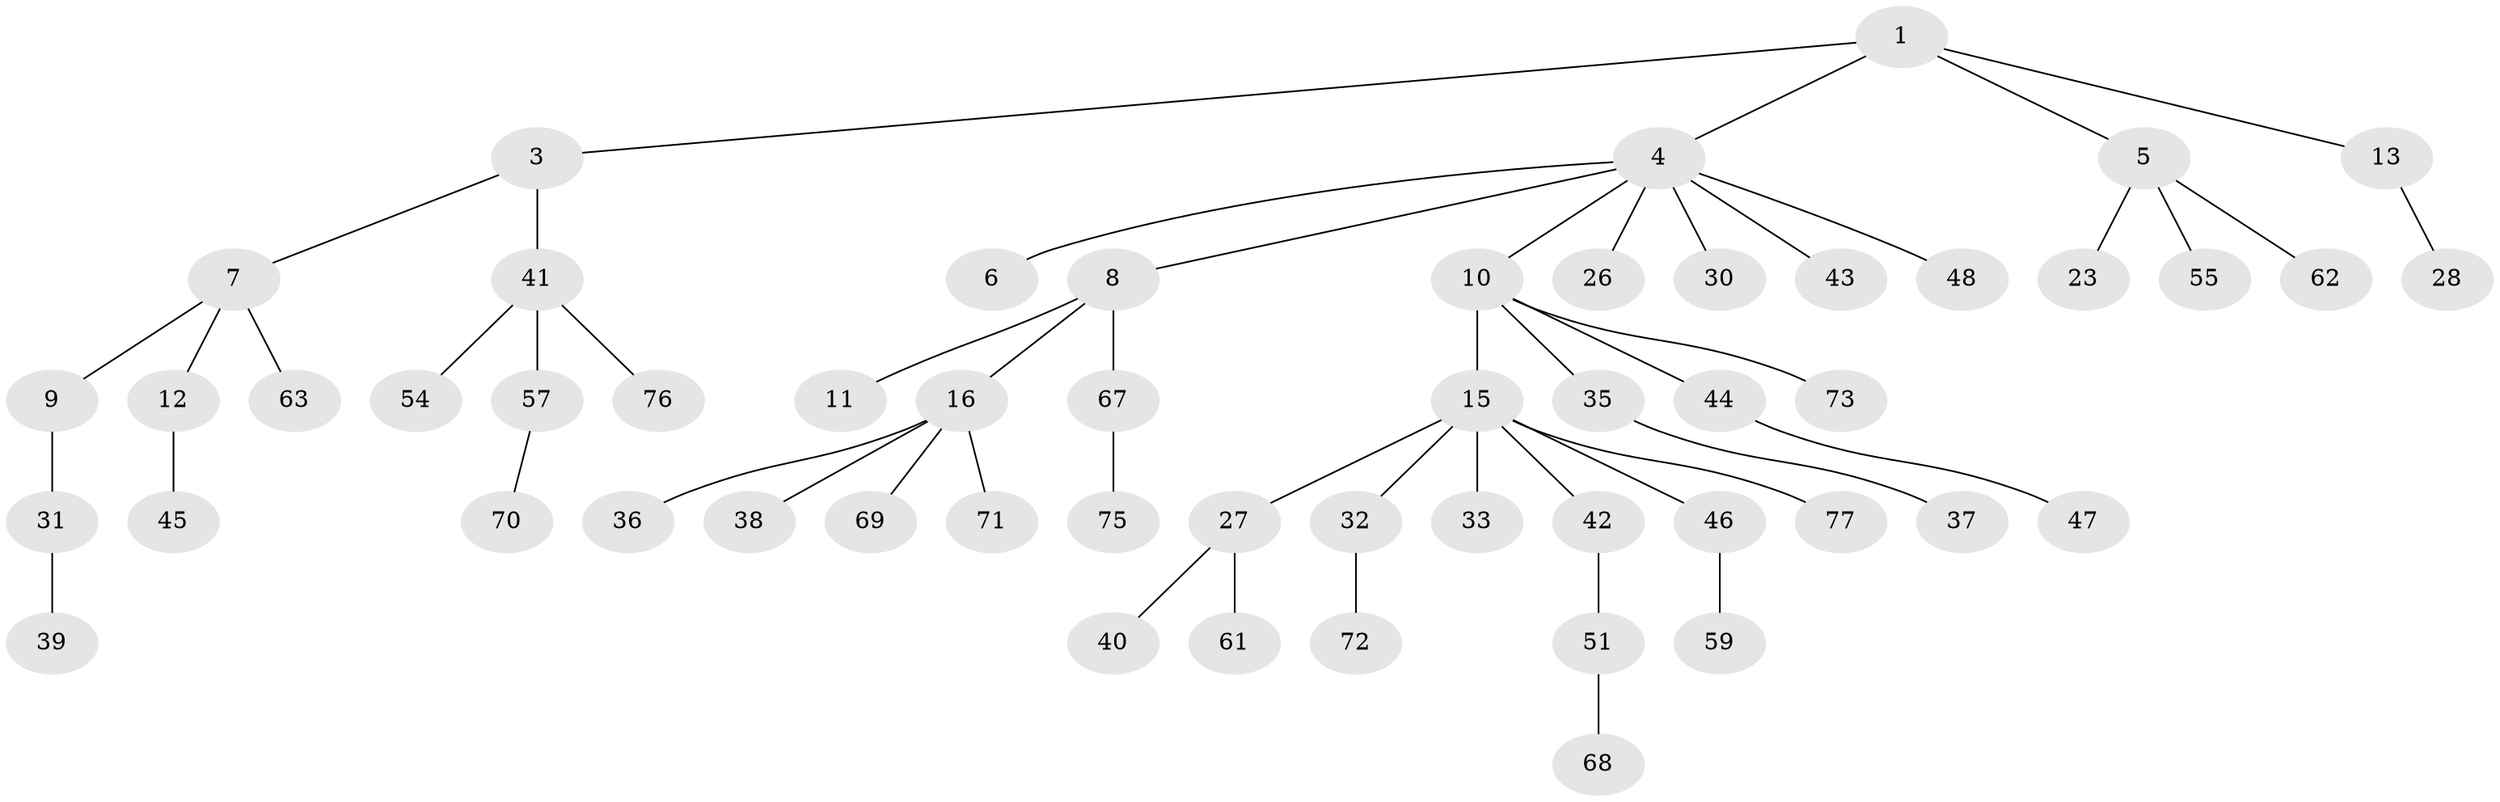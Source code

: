 // original degree distribution, {2: 0.2564102564102564, 4: 0.0641025641025641, 3: 0.11538461538461539, 6: 0.038461538461538464, 5: 0.02564102564102564, 1: 0.5}
// Generated by graph-tools (version 1.1) at 2025/19/03/04/25 18:19:15]
// undirected, 54 vertices, 53 edges
graph export_dot {
graph [start="1"]
  node [color=gray90,style=filled];
  1 [super="+2"];
  3;
  4 [super="+19+14"];
  5;
  6 [super="+65"];
  7 [super="+78+18+17"];
  8 [super="+34"];
  9 [super="+66"];
  10;
  11;
  12;
  13 [super="+24"];
  15 [super="+22+25"];
  16 [super="+21+74"];
  23;
  26;
  27;
  28;
  30;
  31;
  32;
  33;
  35;
  36 [super="+64"];
  37;
  38;
  39;
  40;
  41;
  42;
  43;
  44;
  45;
  46;
  47;
  48 [super="+60"];
  51 [super="+58"];
  54;
  55;
  57;
  59;
  61;
  62;
  63;
  67;
  68;
  69;
  70;
  71;
  72;
  73;
  75;
  76;
  77;
  1 -- 5;
  1 -- 3;
  1 -- 4;
  1 -- 13;
  3 -- 7;
  3 -- 41;
  4 -- 6;
  4 -- 8;
  4 -- 10;
  4 -- 48;
  4 -- 26;
  4 -- 43;
  4 -- 30;
  5 -- 23;
  5 -- 55;
  5 -- 62;
  7 -- 9;
  7 -- 12;
  7 -- 63;
  8 -- 11;
  8 -- 16;
  8 -- 67;
  9 -- 31;
  10 -- 15;
  10 -- 35;
  10 -- 44;
  10 -- 73;
  12 -- 45;
  13 -- 28;
  15 -- 27;
  15 -- 32;
  15 -- 33;
  15 -- 46;
  15 -- 42;
  15 -- 77;
  16 -- 38;
  16 -- 71;
  16 -- 36;
  16 -- 69;
  27 -- 40;
  27 -- 61;
  31 -- 39;
  32 -- 72;
  35 -- 37;
  41 -- 54;
  41 -- 57;
  41 -- 76;
  42 -- 51;
  44 -- 47;
  46 -- 59;
  51 -- 68;
  57 -- 70;
  67 -- 75;
}
